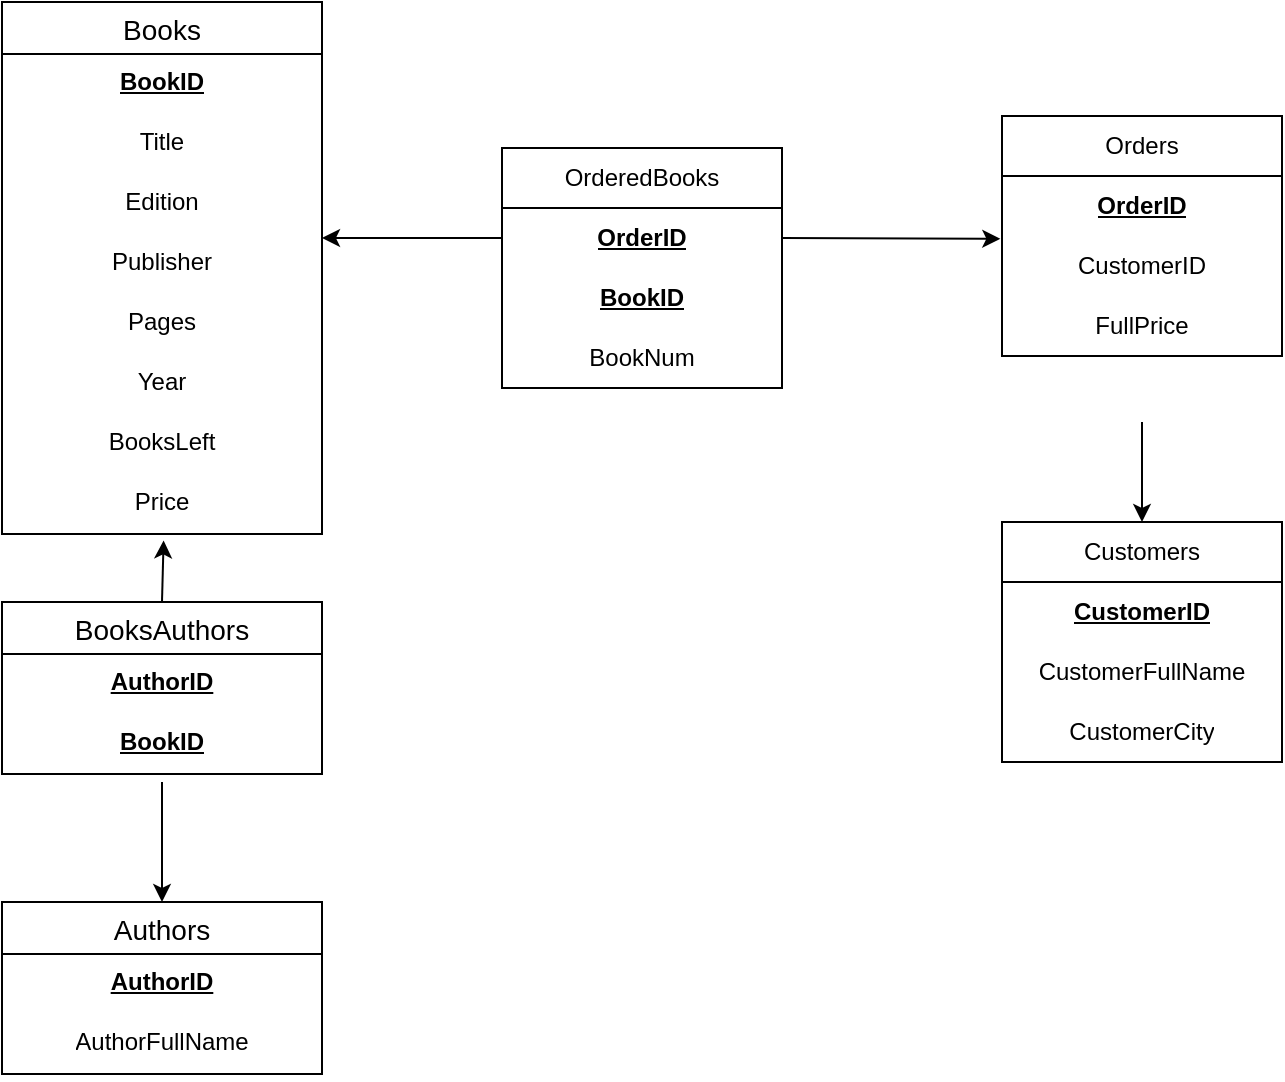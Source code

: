 <mxfile version="22.1.4" type="device">
  <diagram name="Page-1" id="tlKg9vGXvYagjbICFPIU">
    <mxGraphModel dx="1009" dy="591" grid="1" gridSize="10" guides="1" tooltips="1" connect="1" arrows="1" fold="1" page="1" pageScale="1" pageWidth="850" pageHeight="1100" math="0" shadow="0">
      <root>
        <mxCell id="0" />
        <mxCell id="1" parent="0" />
        <mxCell id="WApPO18iMJBJQqClhbNK-1" value="Books" style="swimlane;fontStyle=0;childLayout=stackLayout;horizontal=1;startSize=26;horizontalStack=0;resizeParent=1;resizeParentMax=0;resizeLast=0;collapsible=1;marginBottom=0;align=center;fontSize=14;strokeWidth=1;" parent="1" vertex="1">
          <mxGeometry x="130" y="100" width="160" height="266" as="geometry" />
        </mxCell>
        <mxCell id="WApPO18iMJBJQqClhbNK-2" value="BookID" style="text;strokeColor=none;fillColor=none;spacingLeft=4;spacingRight=4;overflow=hidden;rotatable=0;points=[[0,0.5],[1,0.5]];portConstraint=eastwest;fontSize=12;whiteSpace=wrap;html=1;align=center;fontStyle=5" parent="WApPO18iMJBJQqClhbNK-1" vertex="1">
          <mxGeometry y="26" width="160" height="30" as="geometry" />
        </mxCell>
        <mxCell id="WApPO18iMJBJQqClhbNK-3" value="Title" style="text;strokeColor=none;fillColor=none;spacingLeft=4;spacingRight=4;overflow=hidden;rotatable=0;points=[[0,0.5],[1,0.5]];portConstraint=eastwest;fontSize=12;whiteSpace=wrap;html=1;align=center;" parent="WApPO18iMJBJQqClhbNK-1" vertex="1">
          <mxGeometry y="56" width="160" height="30" as="geometry" />
        </mxCell>
        <mxCell id="i-KUGVMfaK-4dLXj2fXI-1" value="Edition" style="text;strokeColor=none;fillColor=none;spacingLeft=4;spacingRight=4;overflow=hidden;rotatable=0;points=[[0,0.5],[1,0.5]];portConstraint=eastwest;fontSize=12;whiteSpace=wrap;html=1;align=center;" vertex="1" parent="WApPO18iMJBJQqClhbNK-1">
          <mxGeometry y="86" width="160" height="30" as="geometry" />
        </mxCell>
        <mxCell id="WApPO18iMJBJQqClhbNK-11" value="Publisher" style="text;strokeColor=none;fillColor=none;spacingLeft=4;spacingRight=4;overflow=hidden;rotatable=0;points=[[0,0.5],[1,0.5]];portConstraint=eastwest;fontSize=12;whiteSpace=wrap;html=1;align=center;" parent="WApPO18iMJBJQqClhbNK-1" vertex="1">
          <mxGeometry y="116" width="160" height="30" as="geometry" />
        </mxCell>
        <mxCell id="WApPO18iMJBJQqClhbNK-15" value="Pages" style="text;strokeColor=none;fillColor=none;spacingLeft=4;spacingRight=4;overflow=hidden;rotatable=0;points=[[0,0.5],[1,0.5]];portConstraint=eastwest;fontSize=12;whiteSpace=wrap;html=1;align=center;" parent="WApPO18iMJBJQqClhbNK-1" vertex="1">
          <mxGeometry y="146" width="160" height="30" as="geometry" />
        </mxCell>
        <mxCell id="WApPO18iMJBJQqClhbNK-14" value="Year" style="text;strokeColor=none;fillColor=none;spacingLeft=4;spacingRight=4;overflow=hidden;rotatable=0;points=[[0,0.5],[1,0.5]];portConstraint=eastwest;fontSize=12;whiteSpace=wrap;html=1;align=center;" parent="WApPO18iMJBJQqClhbNK-1" vertex="1">
          <mxGeometry y="176" width="160" height="30" as="geometry" />
        </mxCell>
        <mxCell id="WApPO18iMJBJQqClhbNK-13" value="BooksLeft" style="text;strokeColor=none;fillColor=none;spacingLeft=4;spacingRight=4;overflow=hidden;rotatable=0;points=[[0,0.5],[1,0.5]];portConstraint=eastwest;fontSize=12;whiteSpace=wrap;html=1;align=center;" parent="WApPO18iMJBJQqClhbNK-1" vertex="1">
          <mxGeometry y="206" width="160" height="30" as="geometry" />
        </mxCell>
        <mxCell id="WApPO18iMJBJQqClhbNK-12" value="Price" style="text;strokeColor=none;fillColor=none;spacingLeft=4;spacingRight=4;overflow=hidden;rotatable=0;points=[[0,0.5],[1,0.5]];portConstraint=eastwest;fontSize=12;whiteSpace=wrap;html=1;align=center;" parent="WApPO18iMJBJQqClhbNK-1" vertex="1">
          <mxGeometry y="236" width="160" height="30" as="geometry" />
        </mxCell>
        <mxCell id="WApPO18iMJBJQqClhbNK-16" value="BooksAuthors" style="swimlane;fontStyle=0;childLayout=stackLayout;horizontal=1;startSize=26;horizontalStack=0;resizeParent=1;resizeParentMax=0;resizeLast=0;collapsible=1;marginBottom=0;align=center;fontSize=14;" parent="1" vertex="1">
          <mxGeometry x="130" y="400" width="160" height="86" as="geometry" />
        </mxCell>
        <mxCell id="WApPO18iMJBJQqClhbNK-17" value="AuthorID" style="text;strokeColor=none;fillColor=none;spacingLeft=4;spacingRight=4;overflow=hidden;rotatable=0;points=[[0,0.5],[1,0.5]];portConstraint=eastwest;fontSize=12;whiteSpace=wrap;html=1;align=center;fontStyle=5" parent="WApPO18iMJBJQqClhbNK-16" vertex="1">
          <mxGeometry y="26" width="160" height="30" as="geometry" />
        </mxCell>
        <mxCell id="WApPO18iMJBJQqClhbNK-18" value="BookID" style="text;strokeColor=none;fillColor=none;spacingLeft=4;spacingRight=4;overflow=hidden;rotatable=0;points=[[0,0.5],[1,0.5]];portConstraint=eastwest;fontSize=12;whiteSpace=wrap;html=1;align=center;fontStyle=5" parent="WApPO18iMJBJQqClhbNK-16" vertex="1">
          <mxGeometry y="56" width="160" height="30" as="geometry" />
        </mxCell>
        <mxCell id="WApPO18iMJBJQqClhbNK-20" value="Authors" style="swimlane;fontStyle=0;childLayout=stackLayout;horizontal=1;startSize=26;horizontalStack=0;resizeParent=1;resizeParentMax=0;resizeLast=0;collapsible=1;marginBottom=0;align=center;fontSize=14;" parent="1" vertex="1">
          <mxGeometry x="130" y="550" width="160" height="86" as="geometry" />
        </mxCell>
        <mxCell id="WApPO18iMJBJQqClhbNK-21" value="AuthorID" style="text;strokeColor=none;fillColor=none;spacingLeft=4;spacingRight=4;overflow=hidden;rotatable=0;points=[[0,0.5],[1,0.5]];portConstraint=eastwest;fontSize=12;whiteSpace=wrap;html=1;align=center;fontStyle=5" parent="WApPO18iMJBJQqClhbNK-20" vertex="1">
          <mxGeometry y="26" width="160" height="30" as="geometry" />
        </mxCell>
        <mxCell id="WApPO18iMJBJQqClhbNK-23" value="AuthorFullName" style="text;strokeColor=none;fillColor=none;spacingLeft=4;spacingRight=4;overflow=hidden;rotatable=0;points=[[0,0.5],[1,0.5]];portConstraint=eastwest;fontSize=12;whiteSpace=wrap;html=1;align=center;" parent="WApPO18iMJBJQqClhbNK-20" vertex="1">
          <mxGeometry y="56" width="160" height="30" as="geometry" />
        </mxCell>
        <mxCell id="WApPO18iMJBJQqClhbNK-25" value="" style="endArrow=classic;html=1;rounded=0;exitX=0.5;exitY=0;exitDx=0;exitDy=0;entryX=0.505;entryY=1.107;entryDx=0;entryDy=0;entryPerimeter=0;" parent="1" source="WApPO18iMJBJQqClhbNK-16" target="WApPO18iMJBJQqClhbNK-12" edge="1">
          <mxGeometry width="50" height="50" relative="1" as="geometry">
            <mxPoint x="350" y="400" as="sourcePoint" />
            <mxPoint x="330" y="350" as="targetPoint" />
          </mxGeometry>
        </mxCell>
        <mxCell id="WApPO18iMJBJQqClhbNK-26" value="" style="endArrow=classic;html=1;rounded=0;entryX=0.5;entryY=0;entryDx=0;entryDy=0;" parent="1" target="WApPO18iMJBJQqClhbNK-20" edge="1">
          <mxGeometry width="50" height="50" relative="1" as="geometry">
            <mxPoint x="210" y="490" as="sourcePoint" />
            <mxPoint x="220" y="540" as="targetPoint" />
          </mxGeometry>
        </mxCell>
        <mxCell id="WApPO18iMJBJQqClhbNK-27" value="OrderedBooks" style="swimlane;fontStyle=0;childLayout=stackLayout;horizontal=1;startSize=30;horizontalStack=0;resizeParent=1;resizeParentMax=0;resizeLast=0;collapsible=1;marginBottom=0;whiteSpace=wrap;html=1;" parent="1" vertex="1">
          <mxGeometry x="380" y="173" width="140" height="120" as="geometry" />
        </mxCell>
        <mxCell id="WApPO18iMJBJQqClhbNK-28" value="&lt;b&gt;&lt;u&gt;OrderID&lt;/u&gt;&lt;/b&gt;" style="text;strokeColor=none;fillColor=none;align=center;verticalAlign=middle;spacingLeft=4;spacingRight=4;overflow=hidden;points=[[0,0.5],[1,0.5]];portConstraint=eastwest;rotatable=0;whiteSpace=wrap;html=1;" parent="WApPO18iMJBJQqClhbNK-27" vertex="1">
          <mxGeometry y="30" width="140" height="30" as="geometry" />
        </mxCell>
        <mxCell id="WApPO18iMJBJQqClhbNK-29" value="&lt;b&gt;&lt;u&gt;BookID&lt;/u&gt;&lt;/b&gt;" style="text;strokeColor=none;fillColor=none;align=center;verticalAlign=middle;spacingLeft=4;spacingRight=4;overflow=hidden;points=[[0,0.5],[1,0.5]];portConstraint=eastwest;rotatable=0;whiteSpace=wrap;html=1;" parent="WApPO18iMJBJQqClhbNK-27" vertex="1">
          <mxGeometry y="60" width="140" height="30" as="geometry" />
        </mxCell>
        <mxCell id="YqhscrywOVryTwesZkMi-1" value="BookNum" style="text;strokeColor=none;fillColor=none;align=center;verticalAlign=middle;spacingLeft=4;spacingRight=4;overflow=hidden;points=[[0,0.5],[1,0.5]];portConstraint=eastwest;rotatable=0;whiteSpace=wrap;html=1;" parent="WApPO18iMJBJQqClhbNK-27" vertex="1">
          <mxGeometry y="90" width="140" height="30" as="geometry" />
        </mxCell>
        <mxCell id="WApPO18iMJBJQqClhbNK-31" value="" style="endArrow=classic;html=1;rounded=0;exitX=0;exitY=0.5;exitDx=0;exitDy=0;" parent="1" source="WApPO18iMJBJQqClhbNK-28" edge="1">
          <mxGeometry width="50" height="50" relative="1" as="geometry">
            <mxPoint x="350" y="220" as="sourcePoint" />
            <mxPoint x="290" y="218" as="targetPoint" />
          </mxGeometry>
        </mxCell>
        <mxCell id="WApPO18iMJBJQqClhbNK-32" value="Orders" style="swimlane;fontStyle=0;childLayout=stackLayout;horizontal=1;startSize=30;horizontalStack=0;resizeParent=1;resizeParentMax=0;resizeLast=0;collapsible=1;marginBottom=0;whiteSpace=wrap;html=1;" parent="1" vertex="1">
          <mxGeometry x="630" y="157" width="140" height="120" as="geometry" />
        </mxCell>
        <mxCell id="WApPO18iMJBJQqClhbNK-33" value="OrderID" style="text;strokeColor=none;fillColor=none;align=center;verticalAlign=middle;spacingLeft=4;spacingRight=4;overflow=hidden;points=[[0,0.5],[1,0.5]];portConstraint=eastwest;rotatable=0;whiteSpace=wrap;html=1;fontStyle=5" parent="WApPO18iMJBJQqClhbNK-32" vertex="1">
          <mxGeometry y="30" width="140" height="30" as="geometry" />
        </mxCell>
        <mxCell id="WApPO18iMJBJQqClhbNK-34" value="CustomerID" style="text;strokeColor=none;fillColor=none;align=center;verticalAlign=middle;spacingLeft=4;spacingRight=4;overflow=hidden;points=[[0,0.5],[1,0.5]];portConstraint=eastwest;rotatable=0;whiteSpace=wrap;html=1;" parent="WApPO18iMJBJQqClhbNK-32" vertex="1">
          <mxGeometry y="60" width="140" height="30" as="geometry" />
        </mxCell>
        <mxCell id="WApPO18iMJBJQqClhbNK-36" value="FullPrice" style="text;strokeColor=none;fillColor=none;align=center;verticalAlign=middle;spacingLeft=4;spacingRight=4;overflow=hidden;points=[[0,0.5],[1,0.5]];portConstraint=eastwest;rotatable=0;whiteSpace=wrap;html=1;" parent="WApPO18iMJBJQqClhbNK-32" vertex="1">
          <mxGeometry y="90" width="140" height="30" as="geometry" />
        </mxCell>
        <mxCell id="WApPO18iMJBJQqClhbNK-37" value="" style="endArrow=classic;html=1;rounded=0;entryX=-0.006;entryY=1.047;entryDx=0;entryDy=0;entryPerimeter=0;exitX=1;exitY=0.5;exitDx=0;exitDy=0;" parent="1" source="WApPO18iMJBJQqClhbNK-28" target="WApPO18iMJBJQqClhbNK-33" edge="1">
          <mxGeometry width="50" height="50" relative="1" as="geometry">
            <mxPoint x="400" y="330" as="sourcePoint" />
            <mxPoint x="450" y="280" as="targetPoint" />
          </mxGeometry>
        </mxCell>
        <mxCell id="WApPO18iMJBJQqClhbNK-38" value="Customers" style="swimlane;fontStyle=0;childLayout=stackLayout;horizontal=1;startSize=30;horizontalStack=0;resizeParent=1;resizeParentMax=0;resizeLast=0;collapsible=1;marginBottom=0;whiteSpace=wrap;html=1;" parent="1" vertex="1">
          <mxGeometry x="630" y="360" width="140" height="120" as="geometry" />
        </mxCell>
        <mxCell id="WApPO18iMJBJQqClhbNK-39" value="CustomerID" style="text;strokeColor=none;fillColor=none;align=center;verticalAlign=middle;spacingLeft=4;spacingRight=4;overflow=hidden;points=[[0,0.5],[1,0.5]];portConstraint=eastwest;rotatable=0;whiteSpace=wrap;html=1;fontStyle=5" parent="WApPO18iMJBJQqClhbNK-38" vertex="1">
          <mxGeometry y="30" width="140" height="30" as="geometry" />
        </mxCell>
        <mxCell id="WApPO18iMJBJQqClhbNK-40" value="CustomerFullName" style="text;strokeColor=none;fillColor=none;align=center;verticalAlign=middle;spacingLeft=4;spacingRight=4;overflow=hidden;points=[[0,0.5],[1,0.5]];portConstraint=eastwest;rotatable=0;whiteSpace=wrap;html=1;" parent="WApPO18iMJBJQqClhbNK-38" vertex="1">
          <mxGeometry y="60" width="140" height="30" as="geometry" />
        </mxCell>
        <mxCell id="WApPO18iMJBJQqClhbNK-41" value="CustomerCity" style="text;strokeColor=none;fillColor=none;align=center;verticalAlign=middle;spacingLeft=4;spacingRight=4;overflow=hidden;points=[[0,0.5],[1,0.5]];portConstraint=eastwest;rotatable=0;whiteSpace=wrap;html=1;" parent="WApPO18iMJBJQqClhbNK-38" vertex="1">
          <mxGeometry y="90" width="140" height="30" as="geometry" />
        </mxCell>
        <mxCell id="WApPO18iMJBJQqClhbNK-42" value="" style="endArrow=classic;html=1;rounded=0;entryX=0.5;entryY=0;entryDx=0;entryDy=0;" parent="1" target="WApPO18iMJBJQqClhbNK-38" edge="1">
          <mxGeometry width="50" height="50" relative="1" as="geometry">
            <mxPoint x="700" y="310" as="sourcePoint" />
            <mxPoint x="560" y="500" as="targetPoint" />
          </mxGeometry>
        </mxCell>
      </root>
    </mxGraphModel>
  </diagram>
</mxfile>
